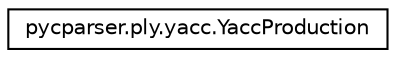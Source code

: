 digraph "Graphical Class Hierarchy"
{
 // LATEX_PDF_SIZE
  edge [fontname="Helvetica",fontsize="10",labelfontname="Helvetica",labelfontsize="10"];
  node [fontname="Helvetica",fontsize="10",shape=record];
  rankdir="LR";
  Node0 [label="pycparser.ply.yacc.YaccProduction",height=0.2,width=0.4,color="black", fillcolor="white", style="filled",URL="$classpycparser_1_1ply_1_1yacc_1_1YaccProduction.html",tooltip=" "];
}
